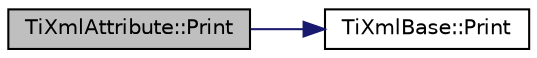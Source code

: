 digraph "TiXmlAttribute::Print"
{
  edge [fontname="Helvetica",fontsize="10",labelfontname="Helvetica",labelfontsize="10"];
  node [fontname="Helvetica",fontsize="10",shape=record];
  rankdir="LR";
  Node1 [label="TiXmlAttribute::Print",height=0.2,width=0.4,color="black", fillcolor="grey75", style="filled", fontcolor="black"];
  Node1 -> Node2 [color="midnightblue",fontsize="10",style="solid",fontname="Helvetica"];
  Node2 [label="TiXmlBase::Print",height=0.2,width=0.4,color="black", fillcolor="white", style="filled",URL="$dc/d52/class_ti_xml_base.html#a0de56b3f2ef14c65091a3b916437b512"];
}
